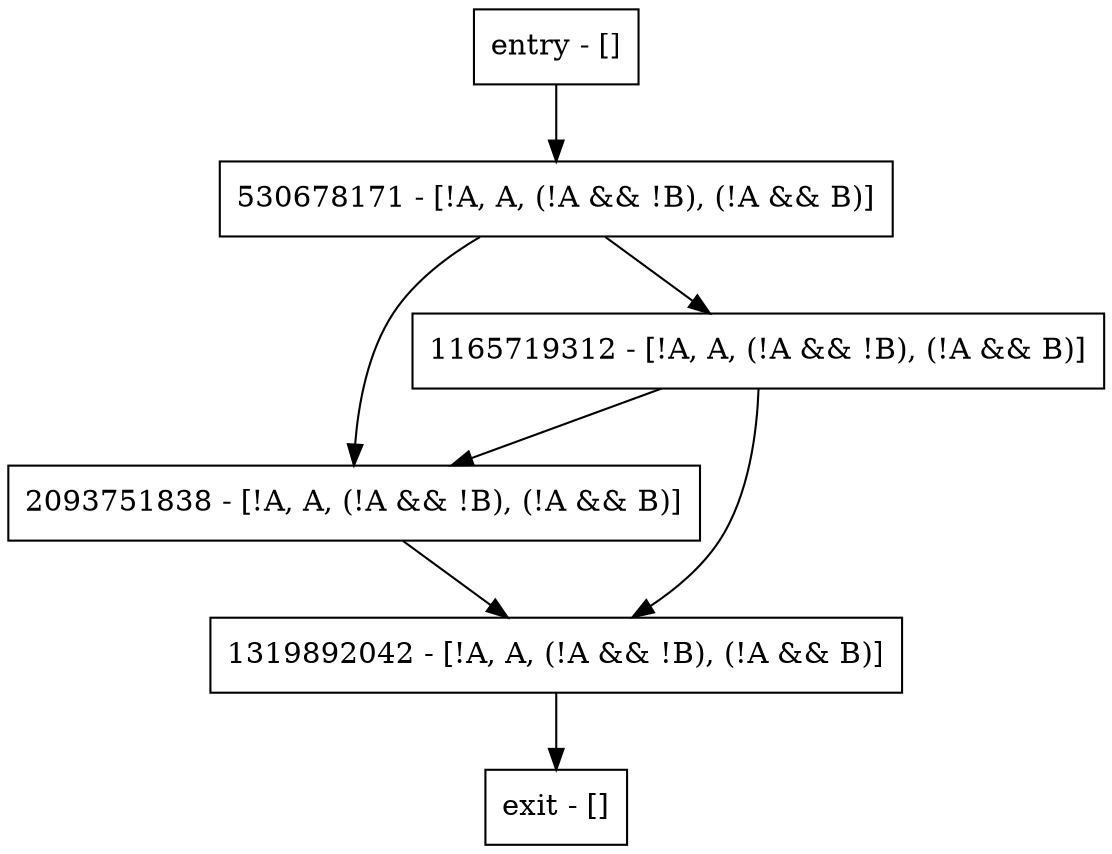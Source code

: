 digraph foo {
node [shape=record];
1319892042 [label="1319892042 - [!A, A, (!A && !B), (!A && B)]"];
entry [label="entry - []"];
exit [label="exit - []"];
2093751838 [label="2093751838 - [!A, A, (!A && !B), (!A && B)]"];
1165719312 [label="1165719312 - [!A, A, (!A && !B), (!A && B)]"];
530678171 [label="530678171 - [!A, A, (!A && !B), (!A && B)]"];
entry;
exit;
1319892042 -> exit;
entry -> 530678171;
2093751838 -> 1319892042;
1165719312 -> 1319892042;
1165719312 -> 2093751838;
530678171 -> 2093751838;
530678171 -> 1165719312;
}
